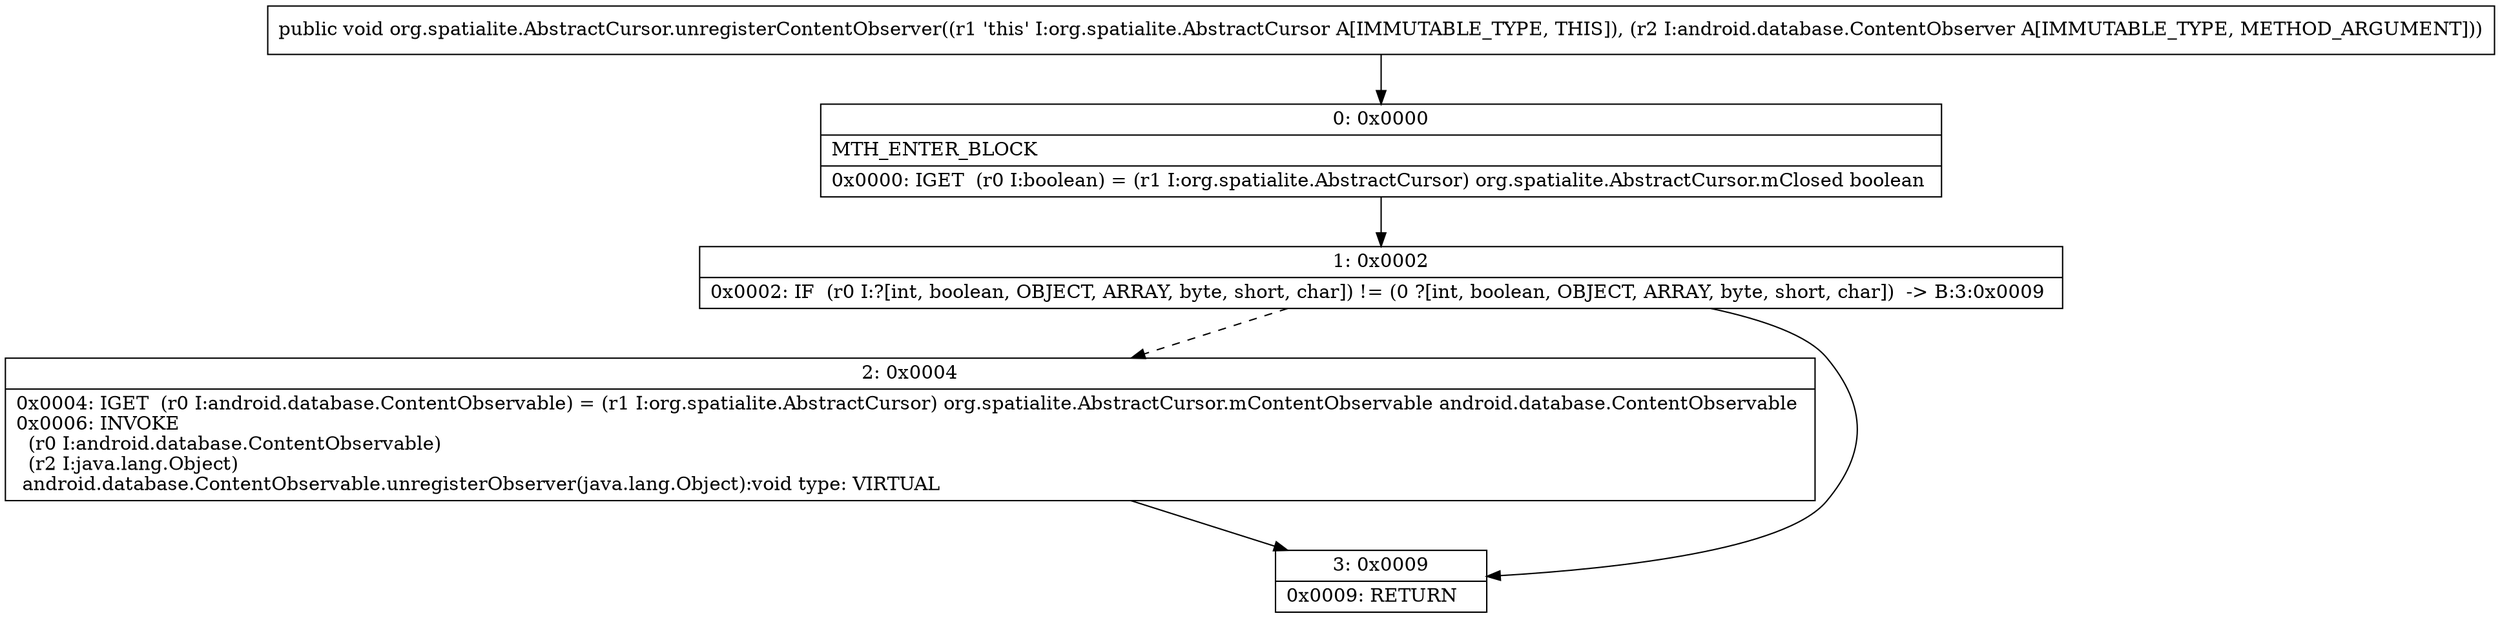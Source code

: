 digraph "CFG fororg.spatialite.AbstractCursor.unregisterContentObserver(Landroid\/database\/ContentObserver;)V" {
Node_0 [shape=record,label="{0\:\ 0x0000|MTH_ENTER_BLOCK\l|0x0000: IGET  (r0 I:boolean) = (r1 I:org.spatialite.AbstractCursor) org.spatialite.AbstractCursor.mClosed boolean \l}"];
Node_1 [shape=record,label="{1\:\ 0x0002|0x0002: IF  (r0 I:?[int, boolean, OBJECT, ARRAY, byte, short, char]) != (0 ?[int, boolean, OBJECT, ARRAY, byte, short, char])  \-\> B:3:0x0009 \l}"];
Node_2 [shape=record,label="{2\:\ 0x0004|0x0004: IGET  (r0 I:android.database.ContentObservable) = (r1 I:org.spatialite.AbstractCursor) org.spatialite.AbstractCursor.mContentObservable android.database.ContentObservable \l0x0006: INVOKE  \l  (r0 I:android.database.ContentObservable)\l  (r2 I:java.lang.Object)\l android.database.ContentObservable.unregisterObserver(java.lang.Object):void type: VIRTUAL \l}"];
Node_3 [shape=record,label="{3\:\ 0x0009|0x0009: RETURN   \l}"];
MethodNode[shape=record,label="{public void org.spatialite.AbstractCursor.unregisterContentObserver((r1 'this' I:org.spatialite.AbstractCursor A[IMMUTABLE_TYPE, THIS]), (r2 I:android.database.ContentObserver A[IMMUTABLE_TYPE, METHOD_ARGUMENT])) }"];
MethodNode -> Node_0;
Node_0 -> Node_1;
Node_1 -> Node_2[style=dashed];
Node_1 -> Node_3;
Node_2 -> Node_3;
}

